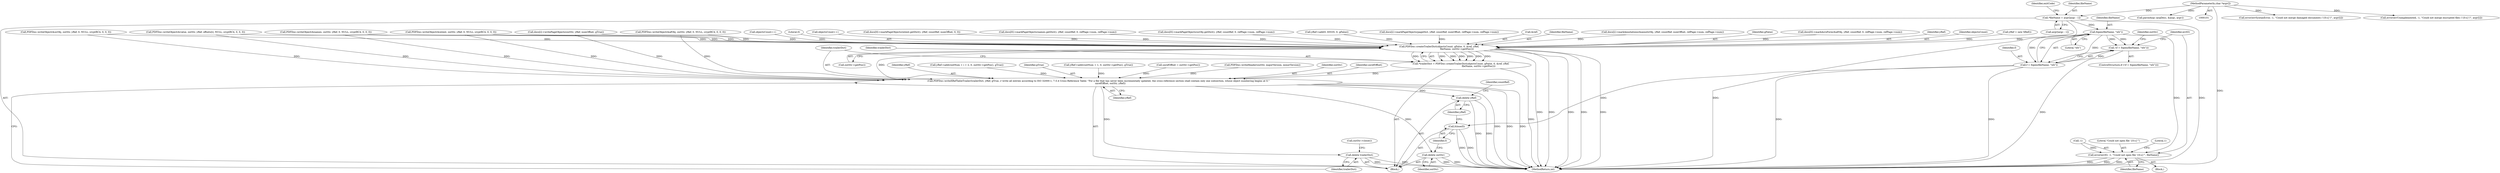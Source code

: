 digraph "0_poppler_5c9b08a875b07853be6c44e43ff5f7f059df666a@API" {
"1000286" [label="(Call,fopen(fileName, \"wb\"))"];
"1000132" [label="(Call,*fileName = argv[argc - 1])"];
"1000103" [label="(MethodParameterIn,char *argv[])"];
"1000283" [label="(Call,!(f = fopen(fileName, \"wb\")))"];
"1000284" [label="(Call,f = fopen(fileName, \"wb\"))"];
"1001096" [label="(Call,fclose(f))"];
"1000290" [label="(Call,error(errIO, -1, \"Could not open file '{0:s}'\", fileName))"];
"1001075" [label="(Call,PDFDoc::createTrailerDict(objectsCount, gFalse, 0, &ref, yRef,\n                                                fileName, outStr->getPos()))"];
"1001073" [label="(Call,*trailerDict = PDFDoc::createTrailerDict(objectsCount, gFalse, 0, &ref, yRef,\n                                                fileName, outStr->getPos()))"];
"1001084" [label="(Call,PDFDoc::writeXRefTableTrailer(trailerDict, yRef, gTrue, // write all entries according to ISO 32000-1, 7.5.4 Cross-Reference Table: \"For a file that has never been incrementally updated, the cross-reference section shall contain only one subsection, whose object numbering begins at 0.\"\n                                uxrefOffset, outStr, yRef))"];
"1001091" [label="(Call,delete trailerDict)"];
"1001094" [label="(Call,delete outStr)"];
"1001098" [label="(Call,delete yRef)"];
"1001086" [label="(Identifier,yRef)"];
"1000282" [label="(ControlStructure,if (!(f = fopen(fileName, \"wb\"))))"];
"1000287" [label="(Identifier,fileName)"];
"1000600" [label="(Call,docs[0]->markPageObjects(intent.getDict(), yRef, countRef, numOffset, 0, 0))"];
"1000925" [label="(Call,yRef->add(rootNum + 1, 0, outStr->getPos(), gTrue))"];
"1001099" [label="(Identifier,yRef)"];
"1000316" [label="(Call,PDFDoc::writeHeader(outStr, majorVersion, minorVersion))"];
"1001074" [label="(Identifier,trailerDict)"];
"1000403" [label="(Call,docs[0]->markPageObjects(names.getDict(), yRef, countRef, 0, refPage->num, refPage->num))"];
"1000380" [label="(Call,docs[0]->markPageObjects(ocObj.getDict(), yRef, countRef, 0, refPage->num, refPage->num))"];
"1001089" [label="(Identifier,outStr)"];
"1001091" [label="(Call,delete trailerDict)"];
"1000294" [label="(Literal,\"Could not open file '{0:s}'\")"];
"1001092" [label="(Identifier,trailerDict)"];
"1001096" [label="(Call,fclose(f))"];
"1001097" [label="(Identifier,f)"];
"1001095" [label="(Identifier,outStr)"];
"1000271" [label="(Call,error(errSyntaxError, -1, \"Could not merge damaged documents ('{0:s}')\", argv[i]))"];
"1000298" [label="(Literal,1)"];
"1001083" [label="(Call,outStr->getPos())"];
"1001073" [label="(Call,*trailerDict = PDFDoc::createTrailerDict(objectsCount, gFalse, 0, &ref, yRef,\n                                                fileName, outStr->getPos()))"];
"1000909" [label="(Call,PDFDoc::writeObject(&names, outStr, yRef, 0, NULL, cryptRC4, 0, 0, 0))"];
"1001085" [label="(Identifier,trailerDict)"];
"1001094" [label="(Call,delete outStr)"];
"1000311" [label="(Call,yRef->add(0, 65535, 0, gFalse))"];
"1001084" [label="(Call,PDFDoc::writeXRefTableTrailer(trailerDict, yRef, gTrue, // write all entries according to ISO 32000-1, 7.5.4 Cross-Reference Table: \"For a file that has never been incrementally updated, the cross-reference section shall contain only one subsection, whose object numbering begins at 0.\"\n                                uxrefOffset, outStr, yRef))"];
"1001101" [label="(Identifier,countRef)"];
"1000687" [label="(Call,docs[i]->markPageObjects(pageDict, yRef, countRef, numOffset, refPage->num, refPage->num))"];
"1000284" [label="(Call,f = fopen(fileName, \"wb\"))"];
"1000792" [label="(Call,docs[i]->writePageObjects(outStr, yRef, numOffset, gTrue))"];
"1001098" [label="(Call,delete yRef)"];
"1001093" [label="(Call,outStr->close())"];
"1001079" [label="(Call,&ref)"];
"1000974" [label="(Call,yRef->add(rootNum + i + 2, 0, outStr->getPos(), gTrue))"];
"1000285" [label="(Identifier,f)"];
"1000288" [label="(Literal,\"wb\")"];
"1001075" [label="(Call,PDFDoc::createTrailerDict(objectsCount, gFalse, 0, &ref, yRef,\n                                                fileName, outStr->getPos()))"];
"1000104" [label="(Block,)"];
"1000295" [label="(Identifier,fileName)"];
"1001082" [label="(Identifier,fileName)"];
"1001087" [label="(Identifier,gTrue)"];
"1000707" [label="(Call,docs[i]->markAnnotations(&annotsObj, yRef, countRef, numOffset, refPage->num, refPage->num))"];
"1000290" [label="(Call,error(errIO, -1, \"Could not open file '{0:s}'\", fileName))"];
"1000289" [label="(Block,)"];
"1001077" [label="(Identifier,gFalse)"];
"1000889" [label="(Call,PDFDoc::writeObject(&ocObj, outStr, yRef, 0, NULL, cryptRC4, 0, 0, 0))"];
"1000356" [label="(Call,docs[0]->markAcroForm(&afObj, yRef, countRef, 0, refPage->num, refPage->num))"];
"1001058" [label="(Call,uxrefOffset = outStr->getPos())"];
"1000258" [label="(Call,error(errUnimplemented, -1, \"Could not merge encrypted files ('{0:s}')\", argv[i]))"];
"1000132" [label="(Call,*fileName = argv[argc - 1])"];
"1001039" [label="(Call,PDFDoc::writeObject(&value, outStr, yRef, offsets[i], NULL, cryptRC4, 0, 0, 0))"];
"1000292" [label="(Call,-1)"];
"1001090" [label="(Identifier,yRef)"];
"1000291" [label="(Identifier,errIO)"];
"1001132" [label="(MethodReturn,int)"];
"1000146" [label="(Call,parseArgs (argDesc, &argc, argv))"];
"1000141" [label="(Identifier,exitCode)"];
"1001081" [label="(Identifier,yRef)"];
"1000286" [label="(Call,fopen(fileName, \"wb\"))"];
"1001076" [label="(Identifier,objectsCount)"];
"1000303" [label="(Call,yRef = new XRef())"];
"1000869" [label="(Call,PDFDoc::writeObject(&afObj, outStr, yRef, 0, NULL, cryptRC4, 0, 0, 0))"];
"1000283" [label="(Call,!(f = fopen(fileName, \"wb\")))"];
"1000848" [label="(Call,PDFDoc::writeObject(&intent, outStr, yRef, 0, NULL, cryptRC4, 0, 0, 0))"];
"1000133" [label="(Identifier,fileName)"];
"1001055" [label="(Call,objectsCount++)"];
"1000103" [label="(MethodParameterIn,char *argv[])"];
"1001088" [label="(Identifier,uxrefOffset)"];
"1000134" [label="(Call,argv[argc - 1])"];
"1001078" [label="(Literal,0)"];
"1000960" [label="(Call,objectsCount++)"];
"1000300" [label="(Identifier,outStr)"];
"1000286" -> "1000284"  [label="AST: "];
"1000286" -> "1000288"  [label="CFG: "];
"1000287" -> "1000286"  [label="AST: "];
"1000288" -> "1000286"  [label="AST: "];
"1000284" -> "1000286"  [label="CFG: "];
"1000286" -> "1000283"  [label="DDG: "];
"1000286" -> "1000283"  [label="DDG: "];
"1000286" -> "1000284"  [label="DDG: "];
"1000286" -> "1000284"  [label="DDG: "];
"1000132" -> "1000286"  [label="DDG: "];
"1000286" -> "1000290"  [label="DDG: "];
"1000286" -> "1001075"  [label="DDG: "];
"1000132" -> "1000104"  [label="AST: "];
"1000132" -> "1000134"  [label="CFG: "];
"1000133" -> "1000132"  [label="AST: "];
"1000134" -> "1000132"  [label="AST: "];
"1000141" -> "1000132"  [label="CFG: "];
"1000132" -> "1001132"  [label="DDG: "];
"1000132" -> "1001132"  [label="DDG: "];
"1000103" -> "1000132"  [label="DDG: "];
"1000103" -> "1000101"  [label="AST: "];
"1000103" -> "1001132"  [label="DDG: "];
"1000103" -> "1000146"  [label="DDG: "];
"1000103" -> "1000258"  [label="DDG: "];
"1000103" -> "1000271"  [label="DDG: "];
"1000283" -> "1000282"  [label="AST: "];
"1000283" -> "1000284"  [label="CFG: "];
"1000284" -> "1000283"  [label="AST: "];
"1000291" -> "1000283"  [label="CFG: "];
"1000300" -> "1000283"  [label="CFG: "];
"1000283" -> "1001132"  [label="DDG: "];
"1000284" -> "1000283"  [label="DDG: "];
"1000285" -> "1000284"  [label="AST: "];
"1000284" -> "1001132"  [label="DDG: "];
"1000284" -> "1001132"  [label="DDG: "];
"1000284" -> "1001096"  [label="DDG: "];
"1001096" -> "1000104"  [label="AST: "];
"1001096" -> "1001097"  [label="CFG: "];
"1001097" -> "1001096"  [label="AST: "];
"1001099" -> "1001096"  [label="CFG: "];
"1001096" -> "1001132"  [label="DDG: "];
"1001096" -> "1001132"  [label="DDG: "];
"1000290" -> "1000289"  [label="AST: "];
"1000290" -> "1000295"  [label="CFG: "];
"1000291" -> "1000290"  [label="AST: "];
"1000292" -> "1000290"  [label="AST: "];
"1000294" -> "1000290"  [label="AST: "];
"1000295" -> "1000290"  [label="AST: "];
"1000298" -> "1000290"  [label="CFG: "];
"1000290" -> "1001132"  [label="DDG: "];
"1000290" -> "1001132"  [label="DDG: "];
"1000290" -> "1001132"  [label="DDG: "];
"1000292" -> "1000290"  [label="DDG: "];
"1001075" -> "1001073"  [label="AST: "];
"1001075" -> "1001083"  [label="CFG: "];
"1001076" -> "1001075"  [label="AST: "];
"1001077" -> "1001075"  [label="AST: "];
"1001078" -> "1001075"  [label="AST: "];
"1001079" -> "1001075"  [label="AST: "];
"1001081" -> "1001075"  [label="AST: "];
"1001082" -> "1001075"  [label="AST: "];
"1001083" -> "1001075"  [label="AST: "];
"1001073" -> "1001075"  [label="CFG: "];
"1001075" -> "1001132"  [label="DDG: "];
"1001075" -> "1001132"  [label="DDG: "];
"1001075" -> "1001132"  [label="DDG: "];
"1001075" -> "1001132"  [label="DDG: "];
"1001075" -> "1001132"  [label="DDG: "];
"1001075" -> "1001073"  [label="DDG: "];
"1001075" -> "1001073"  [label="DDG: "];
"1001075" -> "1001073"  [label="DDG: "];
"1001075" -> "1001073"  [label="DDG: "];
"1001075" -> "1001073"  [label="DDG: "];
"1001075" -> "1001073"  [label="DDG: "];
"1001075" -> "1001073"  [label="DDG: "];
"1001055" -> "1001075"  [label="DDG: "];
"1000960" -> "1001075"  [label="DDG: "];
"1000311" -> "1001075"  [label="DDG: "];
"1000889" -> "1001075"  [label="DDG: "];
"1000303" -> "1001075"  [label="DDG: "];
"1000600" -> "1001075"  [label="DDG: "];
"1000848" -> "1001075"  [label="DDG: "];
"1000869" -> "1001075"  [label="DDG: "];
"1000707" -> "1001075"  [label="DDG: "];
"1000792" -> "1001075"  [label="DDG: "];
"1001039" -> "1001075"  [label="DDG: "];
"1000380" -> "1001075"  [label="DDG: "];
"1000909" -> "1001075"  [label="DDG: "];
"1000356" -> "1001075"  [label="DDG: "];
"1000687" -> "1001075"  [label="DDG: "];
"1000403" -> "1001075"  [label="DDG: "];
"1001075" -> "1001084"  [label="DDG: "];
"1001073" -> "1000104"  [label="AST: "];
"1001074" -> "1001073"  [label="AST: "];
"1001085" -> "1001073"  [label="CFG: "];
"1001073" -> "1001132"  [label="DDG: "];
"1001073" -> "1001084"  [label="DDG: "];
"1001084" -> "1000104"  [label="AST: "];
"1001084" -> "1001090"  [label="CFG: "];
"1001085" -> "1001084"  [label="AST: "];
"1001086" -> "1001084"  [label="AST: "];
"1001087" -> "1001084"  [label="AST: "];
"1001088" -> "1001084"  [label="AST: "];
"1001089" -> "1001084"  [label="AST: "];
"1001090" -> "1001084"  [label="AST: "];
"1001092" -> "1001084"  [label="CFG: "];
"1001084" -> "1001132"  [label="DDG: "];
"1001084" -> "1001132"  [label="DDG: "];
"1001084" -> "1001132"  [label="DDG: "];
"1000974" -> "1001084"  [label="DDG: "];
"1000925" -> "1001084"  [label="DDG: "];
"1001058" -> "1001084"  [label="DDG: "];
"1000848" -> "1001084"  [label="DDG: "];
"1001039" -> "1001084"  [label="DDG: "];
"1000889" -> "1001084"  [label="DDG: "];
"1000909" -> "1001084"  [label="DDG: "];
"1000316" -> "1001084"  [label="DDG: "];
"1000792" -> "1001084"  [label="DDG: "];
"1000869" -> "1001084"  [label="DDG: "];
"1001084" -> "1001091"  [label="DDG: "];
"1001084" -> "1001094"  [label="DDG: "];
"1001084" -> "1001098"  [label="DDG: "];
"1001091" -> "1000104"  [label="AST: "];
"1001091" -> "1001092"  [label="CFG: "];
"1001092" -> "1001091"  [label="AST: "];
"1001093" -> "1001091"  [label="CFG: "];
"1001091" -> "1001132"  [label="DDG: "];
"1001091" -> "1001132"  [label="DDG: "];
"1001094" -> "1000104"  [label="AST: "];
"1001094" -> "1001095"  [label="CFG: "];
"1001095" -> "1001094"  [label="AST: "];
"1001097" -> "1001094"  [label="CFG: "];
"1001094" -> "1001132"  [label="DDG: "];
"1001094" -> "1001132"  [label="DDG: "];
"1001098" -> "1000104"  [label="AST: "];
"1001098" -> "1001099"  [label="CFG: "];
"1001099" -> "1001098"  [label="AST: "];
"1001101" -> "1001098"  [label="CFG: "];
"1001098" -> "1001132"  [label="DDG: "];
"1001098" -> "1001132"  [label="DDG: "];
}
